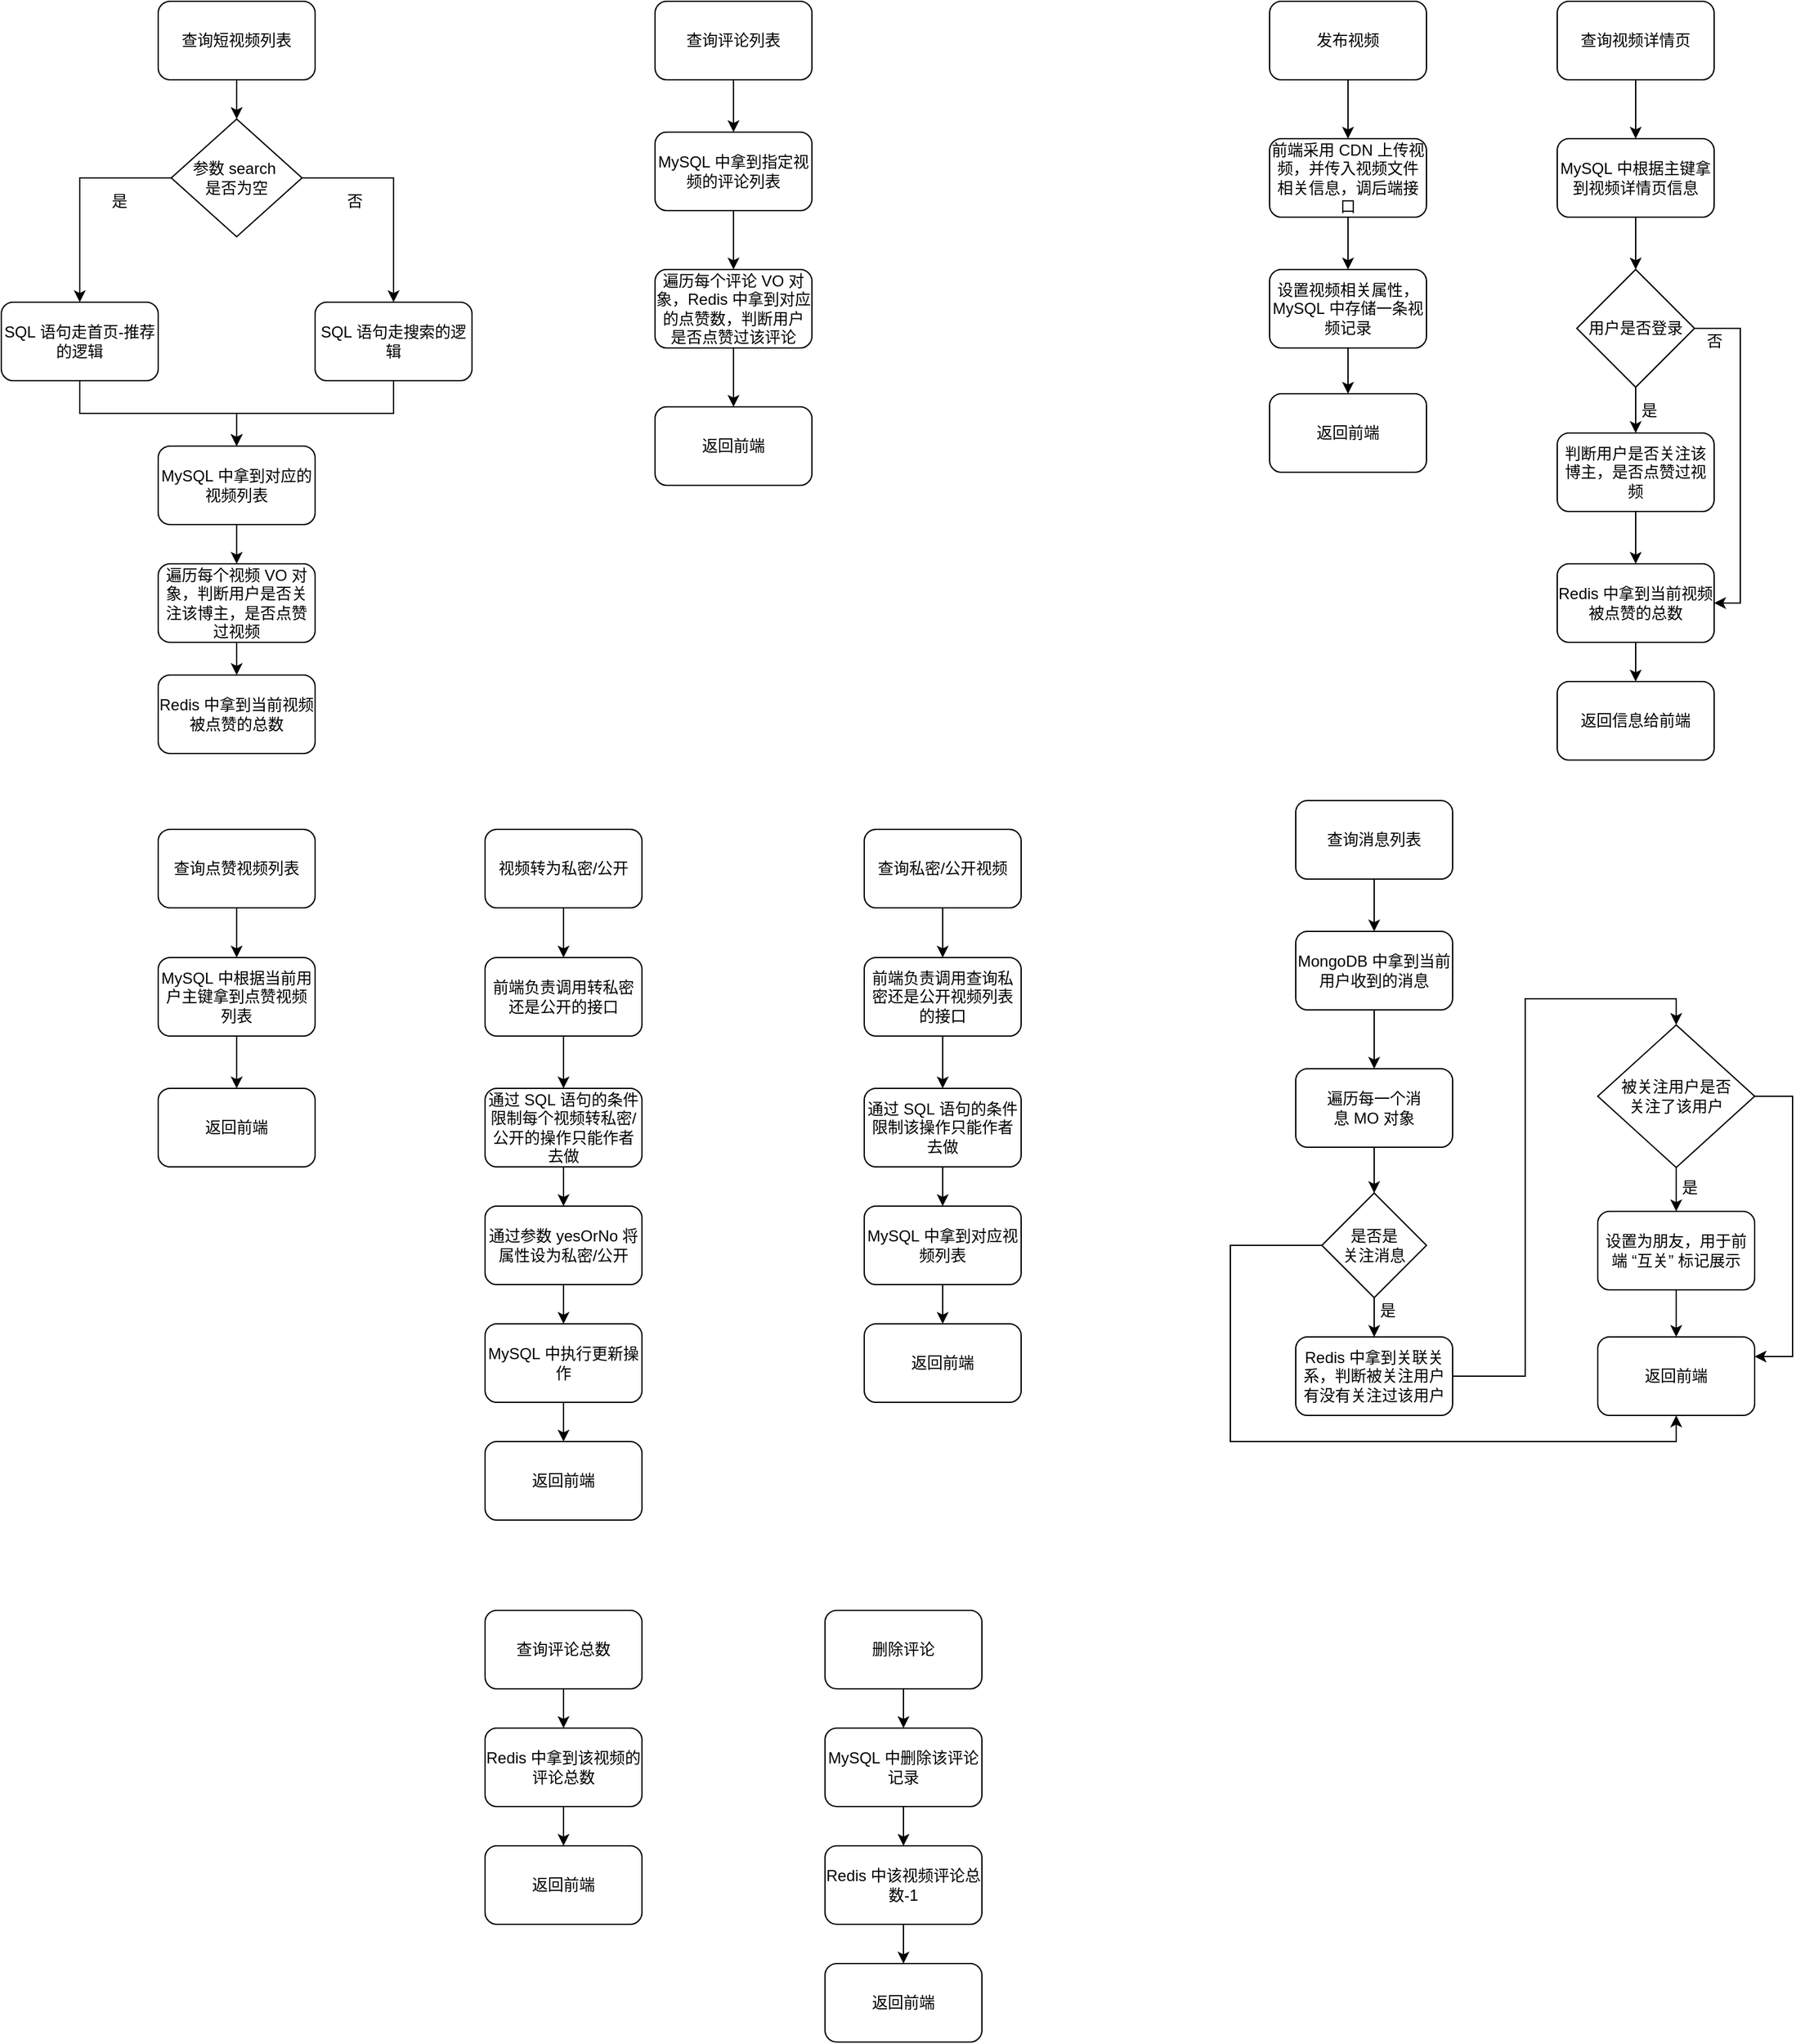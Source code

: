 <mxfile version="21.3.6" type="github">
  <diagram name="第 1 页" id="WXZ5FxBREvDLbD_KLT6q">
    <mxGraphModel dx="880" dy="452" grid="0" gridSize="10" guides="1" tooltips="1" connect="1" arrows="1" fold="1" page="1" pageScale="1" pageWidth="827" pageHeight="1169" math="0" shadow="0">
      <root>
        <mxCell id="0" />
        <mxCell id="1" parent="0" />
        <mxCell id="ibF3AnjWmkHCkzIqTZFg-5" value="" style="edgeStyle=orthogonalEdgeStyle;rounded=0;orthogonalLoop=1;jettySize=auto;html=1;" parent="1" source="ibF3AnjWmkHCkzIqTZFg-1" target="ibF3AnjWmkHCkzIqTZFg-4" edge="1">
          <mxGeometry relative="1" as="geometry" />
        </mxCell>
        <mxCell id="ibF3AnjWmkHCkzIqTZFg-1" value="查询短视频列表" style="rounded=1;whiteSpace=wrap;html=1;" parent="1" vertex="1">
          <mxGeometry x="140" y="40" width="120" height="60" as="geometry" />
        </mxCell>
        <mxCell id="ibF3AnjWmkHCkzIqTZFg-12" style="edgeStyle=orthogonalEdgeStyle;rounded=0;orthogonalLoop=1;jettySize=auto;html=1;" parent="1" source="ibF3AnjWmkHCkzIqTZFg-4" target="ibF3AnjWmkHCkzIqTZFg-8" edge="1">
          <mxGeometry relative="1" as="geometry" />
        </mxCell>
        <mxCell id="ibF3AnjWmkHCkzIqTZFg-13" style="edgeStyle=orthogonalEdgeStyle;rounded=0;orthogonalLoop=1;jettySize=auto;html=1;" parent="1" source="ibF3AnjWmkHCkzIqTZFg-4" target="ibF3AnjWmkHCkzIqTZFg-9" edge="1">
          <mxGeometry relative="1" as="geometry" />
        </mxCell>
        <mxCell id="ibF3AnjWmkHCkzIqTZFg-4" value="参数&amp;nbsp;search&amp;nbsp;&lt;br&gt;是否为空" style="rhombus;whiteSpace=wrap;html=1;" parent="1" vertex="1">
          <mxGeometry x="150" y="130" width="100" height="90" as="geometry" />
        </mxCell>
        <mxCell id="ibF3AnjWmkHCkzIqTZFg-17" style="edgeStyle=orthogonalEdgeStyle;rounded=0;orthogonalLoop=1;jettySize=auto;html=1;entryX=0.5;entryY=0;entryDx=0;entryDy=0;" parent="1" source="ibF3AnjWmkHCkzIqTZFg-8" target="ibF3AnjWmkHCkzIqTZFg-14" edge="1">
          <mxGeometry relative="1" as="geometry" />
        </mxCell>
        <mxCell id="ibF3AnjWmkHCkzIqTZFg-8" value="SQL&amp;nbsp;语句走首页-推荐的逻辑" style="rounded=1;whiteSpace=wrap;html=1;" parent="1" vertex="1">
          <mxGeometry x="20" y="270" width="120" height="60" as="geometry" />
        </mxCell>
        <mxCell id="ibF3AnjWmkHCkzIqTZFg-18" style="edgeStyle=orthogonalEdgeStyle;rounded=0;orthogonalLoop=1;jettySize=auto;html=1;entryX=0.5;entryY=0;entryDx=0;entryDy=0;" parent="1" source="ibF3AnjWmkHCkzIqTZFg-9" target="ibF3AnjWmkHCkzIqTZFg-14" edge="1">
          <mxGeometry relative="1" as="geometry" />
        </mxCell>
        <mxCell id="ibF3AnjWmkHCkzIqTZFg-9" value="SQL&amp;nbsp;语句走搜索的逻辑" style="rounded=1;whiteSpace=wrap;html=1;" parent="1" vertex="1">
          <mxGeometry x="260" y="270" width="120" height="60" as="geometry" />
        </mxCell>
        <mxCell id="ibF3AnjWmkHCkzIqTZFg-19" value="" style="edgeStyle=orthogonalEdgeStyle;rounded=0;orthogonalLoop=1;jettySize=auto;html=1;" parent="1" source="ibF3AnjWmkHCkzIqTZFg-14" target="ibF3AnjWmkHCkzIqTZFg-16" edge="1">
          <mxGeometry relative="1" as="geometry" />
        </mxCell>
        <mxCell id="ibF3AnjWmkHCkzIqTZFg-14" value="MySQL&amp;nbsp;中拿到对应的视频列表" style="rounded=1;whiteSpace=wrap;html=1;" parent="1" vertex="1">
          <mxGeometry x="140" y="380" width="120" height="60" as="geometry" />
        </mxCell>
        <mxCell id="ibF3AnjWmkHCkzIqTZFg-21" value="" style="edgeStyle=orthogonalEdgeStyle;rounded=0;orthogonalLoop=1;jettySize=auto;html=1;" parent="1" source="ibF3AnjWmkHCkzIqTZFg-16" target="ibF3AnjWmkHCkzIqTZFg-20" edge="1">
          <mxGeometry relative="1" as="geometry" />
        </mxCell>
        <mxCell id="ibF3AnjWmkHCkzIqTZFg-16" value="遍历每个视频&amp;nbsp;VO&amp;nbsp;对象，判断用户是否关注该博主，是否点赞过视频" style="whiteSpace=wrap;html=1;rounded=1;" parent="1" vertex="1">
          <mxGeometry x="140" y="470" width="120" height="60" as="geometry" />
        </mxCell>
        <mxCell id="ibF3AnjWmkHCkzIqTZFg-20" value="Redis&amp;nbsp;中拿到当前视频被点赞的总数" style="whiteSpace=wrap;html=1;rounded=1;" parent="1" vertex="1">
          <mxGeometry x="140" y="555" width="120" height="60" as="geometry" />
        </mxCell>
        <mxCell id="ibF3AnjWmkHCkzIqTZFg-22" value="是" style="text;html=1;align=center;verticalAlign=middle;resizable=0;points=[];autosize=1;strokeColor=none;fillColor=none;" parent="1" vertex="1">
          <mxGeometry x="90" y="178" width="40" height="30" as="geometry" />
        </mxCell>
        <mxCell id="ibF3AnjWmkHCkzIqTZFg-23" value="否" style="text;html=1;align=center;verticalAlign=middle;resizable=0;points=[];autosize=1;strokeColor=none;fillColor=none;" parent="1" vertex="1">
          <mxGeometry x="270" y="178" width="40" height="30" as="geometry" />
        </mxCell>
        <mxCell id="ibF3AnjWmkHCkzIqTZFg-27" value="" style="edgeStyle=orthogonalEdgeStyle;rounded=0;orthogonalLoop=1;jettySize=auto;html=1;" parent="1" source="ibF3AnjWmkHCkzIqTZFg-24" target="ibF3AnjWmkHCkzIqTZFg-25" edge="1">
          <mxGeometry relative="1" as="geometry" />
        </mxCell>
        <mxCell id="ibF3AnjWmkHCkzIqTZFg-24" value="查询评论列表" style="rounded=1;whiteSpace=wrap;html=1;" parent="1" vertex="1">
          <mxGeometry x="520" y="40" width="120" height="60" as="geometry" />
        </mxCell>
        <mxCell id="ibF3AnjWmkHCkzIqTZFg-28" value="" style="edgeStyle=orthogonalEdgeStyle;rounded=0;orthogonalLoop=1;jettySize=auto;html=1;" parent="1" source="ibF3AnjWmkHCkzIqTZFg-25" target="ibF3AnjWmkHCkzIqTZFg-26" edge="1">
          <mxGeometry relative="1" as="geometry" />
        </mxCell>
        <mxCell id="ibF3AnjWmkHCkzIqTZFg-25" value="MySQL&amp;nbsp;中拿到指定视频的评论列表" style="rounded=1;whiteSpace=wrap;html=1;" parent="1" vertex="1">
          <mxGeometry x="520" y="140" width="120" height="60" as="geometry" />
        </mxCell>
        <mxCell id="kGiAyPqXdgel3VKCv5bJ-2" value="" style="edgeStyle=orthogonalEdgeStyle;rounded=0;orthogonalLoop=1;jettySize=auto;html=1;" edge="1" parent="1" source="ibF3AnjWmkHCkzIqTZFg-26" target="kGiAyPqXdgel3VKCv5bJ-1">
          <mxGeometry relative="1" as="geometry" />
        </mxCell>
        <mxCell id="ibF3AnjWmkHCkzIqTZFg-26" value="遍历每个评论 VO&amp;nbsp;对象，Redis&amp;nbsp;中拿到对应的点赞数，判断用户是否点赞过该评论" style="whiteSpace=wrap;html=1;rounded=1;" parent="1" vertex="1">
          <mxGeometry x="520" y="245" width="120" height="60" as="geometry" />
        </mxCell>
        <mxCell id="Aljr57ed6nD0tev_MYhq-1" value="" style="edgeStyle=orthogonalEdgeStyle;rounded=0;orthogonalLoop=1;jettySize=auto;html=1;" parent="1" source="ibF3AnjWmkHCkzIqTZFg-29" target="ibF3AnjWmkHCkzIqTZFg-30" edge="1">
          <mxGeometry relative="1" as="geometry" />
        </mxCell>
        <mxCell id="ibF3AnjWmkHCkzIqTZFg-29" value="查询消息列表" style="rounded=1;whiteSpace=wrap;html=1;" parent="1" vertex="1">
          <mxGeometry x="1010" y="651" width="120" height="60" as="geometry" />
        </mxCell>
        <mxCell id="Aljr57ed6nD0tev_MYhq-2" value="" style="edgeStyle=orthogonalEdgeStyle;rounded=0;orthogonalLoop=1;jettySize=auto;html=1;" parent="1" source="ibF3AnjWmkHCkzIqTZFg-30" target="ibF3AnjWmkHCkzIqTZFg-31" edge="1">
          <mxGeometry relative="1" as="geometry" />
        </mxCell>
        <mxCell id="ibF3AnjWmkHCkzIqTZFg-30" value="MongoDB&amp;nbsp;中拿到当前用户收到的消息" style="rounded=1;whiteSpace=wrap;html=1;" parent="1" vertex="1">
          <mxGeometry x="1010" y="751" width="120" height="60" as="geometry" />
        </mxCell>
        <mxCell id="8bdIcVnPFg0Oljo9QeHm-77" value="" style="edgeStyle=orthogonalEdgeStyle;rounded=0;orthogonalLoop=1;jettySize=auto;html=1;" parent="1" source="ibF3AnjWmkHCkzIqTZFg-31" target="8bdIcVnPFg0Oljo9QeHm-66" edge="1">
          <mxGeometry relative="1" as="geometry" />
        </mxCell>
        <mxCell id="ibF3AnjWmkHCkzIqTZFg-31" value="遍历每一个消息&amp;nbsp;MO&amp;nbsp;对象" style="rounded=1;whiteSpace=wrap;html=1;" parent="1" vertex="1">
          <mxGeometry x="1010" y="856" width="120" height="60" as="geometry" />
        </mxCell>
        <mxCell id="8bdIcVnPFg0Oljo9QeHm-5" value="" style="edgeStyle=orthogonalEdgeStyle;rounded=0;orthogonalLoop=1;jettySize=auto;html=1;" parent="1" source="8bdIcVnPFg0Oljo9QeHm-2" target="8bdIcVnPFg0Oljo9QeHm-3" edge="1">
          <mxGeometry relative="1" as="geometry" />
        </mxCell>
        <mxCell id="8bdIcVnPFg0Oljo9QeHm-2" value="查询点赞视频列表" style="rounded=1;whiteSpace=wrap;html=1;" parent="1" vertex="1">
          <mxGeometry x="140" y="673" width="120" height="60" as="geometry" />
        </mxCell>
        <mxCell id="8bdIcVnPFg0Oljo9QeHm-6" value="" style="edgeStyle=orthogonalEdgeStyle;rounded=0;orthogonalLoop=1;jettySize=auto;html=1;" parent="1" source="8bdIcVnPFg0Oljo9QeHm-3" target="8bdIcVnPFg0Oljo9QeHm-4" edge="1">
          <mxGeometry relative="1" as="geometry" />
        </mxCell>
        <mxCell id="8bdIcVnPFg0Oljo9QeHm-3" value="MySQL&amp;nbsp;中根据当前用户主键拿到点赞视频列表" style="rounded=1;whiteSpace=wrap;html=1;" parent="1" vertex="1">
          <mxGeometry x="140" y="771" width="120" height="60" as="geometry" />
        </mxCell>
        <mxCell id="8bdIcVnPFg0Oljo9QeHm-4" value="返回前端" style="rounded=1;whiteSpace=wrap;html=1;" parent="1" vertex="1">
          <mxGeometry x="140" y="871" width="120" height="60" as="geometry" />
        </mxCell>
        <mxCell id="8bdIcVnPFg0Oljo9QeHm-11" value="" style="edgeStyle=orthogonalEdgeStyle;rounded=0;orthogonalLoop=1;jettySize=auto;html=1;" parent="1" source="8bdIcVnPFg0Oljo9QeHm-7" target="8bdIcVnPFg0Oljo9QeHm-8" edge="1">
          <mxGeometry relative="1" as="geometry" />
        </mxCell>
        <mxCell id="8bdIcVnPFg0Oljo9QeHm-7" value="发布视频" style="rounded=1;whiteSpace=wrap;html=1;" parent="1" vertex="1">
          <mxGeometry x="990" y="40" width="120" height="60" as="geometry" />
        </mxCell>
        <mxCell id="8bdIcVnPFg0Oljo9QeHm-12" value="" style="edgeStyle=orthogonalEdgeStyle;rounded=0;orthogonalLoop=1;jettySize=auto;html=1;" parent="1" source="8bdIcVnPFg0Oljo9QeHm-8" target="8bdIcVnPFg0Oljo9QeHm-9" edge="1">
          <mxGeometry relative="1" as="geometry" />
        </mxCell>
        <mxCell id="8bdIcVnPFg0Oljo9QeHm-8" value="前端采用&amp;nbsp;CDN&amp;nbsp;上传视频，并传入视频文件相关信息，调后端接口" style="rounded=1;whiteSpace=wrap;html=1;" parent="1" vertex="1">
          <mxGeometry x="990" y="145" width="120" height="60" as="geometry" />
        </mxCell>
        <mxCell id="8bdIcVnPFg0Oljo9QeHm-14" value="" style="edgeStyle=orthogonalEdgeStyle;rounded=0;orthogonalLoop=1;jettySize=auto;html=1;" parent="1" source="8bdIcVnPFg0Oljo9QeHm-9" target="8bdIcVnPFg0Oljo9QeHm-13" edge="1">
          <mxGeometry relative="1" as="geometry" />
        </mxCell>
        <mxCell id="8bdIcVnPFg0Oljo9QeHm-9" value="设置视频相关属性，MySQL&amp;nbsp;中存储一条视频记录" style="rounded=1;whiteSpace=wrap;html=1;" parent="1" vertex="1">
          <mxGeometry x="990" y="245" width="120" height="60" as="geometry" />
        </mxCell>
        <mxCell id="8bdIcVnPFg0Oljo9QeHm-13" value="返回前端" style="rounded=1;whiteSpace=wrap;html=1;" parent="1" vertex="1">
          <mxGeometry x="990" y="340" width="120" height="60" as="geometry" />
        </mxCell>
        <mxCell id="8bdIcVnPFg0Oljo9QeHm-28" value="" style="edgeStyle=orthogonalEdgeStyle;rounded=0;orthogonalLoop=1;jettySize=auto;html=1;" parent="1" source="8bdIcVnPFg0Oljo9QeHm-15" target="8bdIcVnPFg0Oljo9QeHm-16" edge="1">
          <mxGeometry relative="1" as="geometry" />
        </mxCell>
        <mxCell id="8bdIcVnPFg0Oljo9QeHm-15" value="查询视频详情页" style="rounded=1;whiteSpace=wrap;html=1;" parent="1" vertex="1">
          <mxGeometry x="1210" y="40" width="120" height="60" as="geometry" />
        </mxCell>
        <mxCell id="8bdIcVnPFg0Oljo9QeHm-18" value="" style="edgeStyle=orthogonalEdgeStyle;rounded=0;orthogonalLoop=1;jettySize=auto;html=1;" parent="1" source="8bdIcVnPFg0Oljo9QeHm-16" target="8bdIcVnPFg0Oljo9QeHm-17" edge="1">
          <mxGeometry relative="1" as="geometry" />
        </mxCell>
        <mxCell id="8bdIcVnPFg0Oljo9QeHm-16" value="MySQL&amp;nbsp;中根据主键拿到视频详情页信息" style="rounded=1;whiteSpace=wrap;html=1;" parent="1" vertex="1">
          <mxGeometry x="1210" y="145" width="120" height="60" as="geometry" />
        </mxCell>
        <mxCell id="8bdIcVnPFg0Oljo9QeHm-21" value="" style="edgeStyle=orthogonalEdgeStyle;rounded=0;orthogonalLoop=1;jettySize=auto;html=1;" parent="1" source="8bdIcVnPFg0Oljo9QeHm-17" target="8bdIcVnPFg0Oljo9QeHm-19" edge="1">
          <mxGeometry relative="1" as="geometry" />
        </mxCell>
        <mxCell id="8bdIcVnPFg0Oljo9QeHm-23" style="edgeStyle=orthogonalEdgeStyle;rounded=0;orthogonalLoop=1;jettySize=auto;html=1;entryX=1;entryY=0.5;entryDx=0;entryDy=0;" parent="1" source="8bdIcVnPFg0Oljo9QeHm-17" target="8bdIcVnPFg0Oljo9QeHm-20" edge="1">
          <mxGeometry relative="1" as="geometry">
            <Array as="points">
              <mxPoint x="1350" y="290" />
              <mxPoint x="1350" y="500" />
            </Array>
          </mxGeometry>
        </mxCell>
        <mxCell id="8bdIcVnPFg0Oljo9QeHm-17" value="用户是否登录" style="rhombus;whiteSpace=wrap;html=1;" parent="1" vertex="1">
          <mxGeometry x="1225" y="245" width="90" height="90" as="geometry" />
        </mxCell>
        <mxCell id="8bdIcVnPFg0Oljo9QeHm-22" value="" style="edgeStyle=orthogonalEdgeStyle;rounded=0;orthogonalLoop=1;jettySize=auto;html=1;" parent="1" source="8bdIcVnPFg0Oljo9QeHm-19" target="8bdIcVnPFg0Oljo9QeHm-20" edge="1">
          <mxGeometry relative="1" as="geometry" />
        </mxCell>
        <mxCell id="8bdIcVnPFg0Oljo9QeHm-19" value="判断用户是否关注该博主，是否点赞过视频" style="rounded=1;whiteSpace=wrap;html=1;" parent="1" vertex="1">
          <mxGeometry x="1210" y="370" width="120" height="60" as="geometry" />
        </mxCell>
        <mxCell id="8bdIcVnPFg0Oljo9QeHm-27" value="" style="edgeStyle=orthogonalEdgeStyle;rounded=0;orthogonalLoop=1;jettySize=auto;html=1;" parent="1" source="8bdIcVnPFg0Oljo9QeHm-20" target="8bdIcVnPFg0Oljo9QeHm-26" edge="1">
          <mxGeometry relative="1" as="geometry" />
        </mxCell>
        <mxCell id="8bdIcVnPFg0Oljo9QeHm-20" value="Redis&amp;nbsp;中拿到当前视频被点赞的总数" style="whiteSpace=wrap;html=1;rounded=1;" parent="1" vertex="1">
          <mxGeometry x="1210" y="470" width="120" height="60" as="geometry" />
        </mxCell>
        <mxCell id="8bdIcVnPFg0Oljo9QeHm-24" value="是" style="text;html=1;align=center;verticalAlign=middle;resizable=0;points=[];autosize=1;strokeColor=none;fillColor=none;" parent="1" vertex="1">
          <mxGeometry x="1260" y="338" width="40" height="30" as="geometry" />
        </mxCell>
        <mxCell id="8bdIcVnPFg0Oljo9QeHm-25" value="否" style="text;html=1;align=center;verticalAlign=middle;resizable=0;points=[];autosize=1;strokeColor=none;fillColor=none;" parent="1" vertex="1">
          <mxGeometry x="1310" y="285" width="40" height="30" as="geometry" />
        </mxCell>
        <mxCell id="8bdIcVnPFg0Oljo9QeHm-26" value="返回信息给前端" style="whiteSpace=wrap;html=1;rounded=1;" parent="1" vertex="1">
          <mxGeometry x="1210" y="560" width="120" height="60" as="geometry" />
        </mxCell>
        <mxCell id="8bdIcVnPFg0Oljo9QeHm-31" value="" style="edgeStyle=orthogonalEdgeStyle;rounded=0;orthogonalLoop=1;jettySize=auto;html=1;" parent="1" source="8bdIcVnPFg0Oljo9QeHm-29" target="8bdIcVnPFg0Oljo9QeHm-30" edge="1">
          <mxGeometry relative="1" as="geometry" />
        </mxCell>
        <mxCell id="8bdIcVnPFg0Oljo9QeHm-29" value="视频转为私密/公开" style="rounded=1;whiteSpace=wrap;html=1;" parent="1" vertex="1">
          <mxGeometry x="390" y="673" width="120" height="60" as="geometry" />
        </mxCell>
        <mxCell id="8bdIcVnPFg0Oljo9QeHm-37" value="" style="edgeStyle=orthogonalEdgeStyle;rounded=0;orthogonalLoop=1;jettySize=auto;html=1;" parent="1" source="8bdIcVnPFg0Oljo9QeHm-30" target="8bdIcVnPFg0Oljo9QeHm-34" edge="1">
          <mxGeometry relative="1" as="geometry" />
        </mxCell>
        <mxCell id="8bdIcVnPFg0Oljo9QeHm-30" value="前端负责调用转私密还是公开的接口" style="rounded=1;whiteSpace=wrap;html=1;" parent="1" vertex="1">
          <mxGeometry x="390" y="771" width="120" height="60" as="geometry" />
        </mxCell>
        <mxCell id="8bdIcVnPFg0Oljo9QeHm-42" value="" style="edgeStyle=orthogonalEdgeStyle;rounded=0;orthogonalLoop=1;jettySize=auto;html=1;" parent="1" source="8bdIcVnPFg0Oljo9QeHm-33" target="8bdIcVnPFg0Oljo9QeHm-35" edge="1">
          <mxGeometry relative="1" as="geometry" />
        </mxCell>
        <mxCell id="8bdIcVnPFg0Oljo9QeHm-33" value="通过参数&amp;nbsp;yesOrNo 将属性设为私密/公开" style="rounded=1;whiteSpace=wrap;html=1;" parent="1" vertex="1">
          <mxGeometry x="390" y="961" width="120" height="60" as="geometry" />
        </mxCell>
        <mxCell id="8bdIcVnPFg0Oljo9QeHm-41" value="" style="edgeStyle=orthogonalEdgeStyle;rounded=0;orthogonalLoop=1;jettySize=auto;html=1;" parent="1" source="8bdIcVnPFg0Oljo9QeHm-34" target="8bdIcVnPFg0Oljo9QeHm-33" edge="1">
          <mxGeometry relative="1" as="geometry" />
        </mxCell>
        <mxCell id="8bdIcVnPFg0Oljo9QeHm-34" value="通过&amp;nbsp;SQL&amp;nbsp;语句的条件限制每个视频转私密/公开的操作只能作者去做" style="rounded=1;whiteSpace=wrap;html=1;" parent="1" vertex="1">
          <mxGeometry x="390" y="871" width="120" height="60" as="geometry" />
        </mxCell>
        <mxCell id="8bdIcVnPFg0Oljo9QeHm-43" value="" style="edgeStyle=orthogonalEdgeStyle;rounded=0;orthogonalLoop=1;jettySize=auto;html=1;" parent="1" source="8bdIcVnPFg0Oljo9QeHm-35" target="8bdIcVnPFg0Oljo9QeHm-36" edge="1">
          <mxGeometry relative="1" as="geometry" />
        </mxCell>
        <mxCell id="8bdIcVnPFg0Oljo9QeHm-35" value="MySQL&amp;nbsp;中执行更新操作" style="rounded=1;whiteSpace=wrap;html=1;" parent="1" vertex="1">
          <mxGeometry x="390" y="1051" width="120" height="60" as="geometry" />
        </mxCell>
        <mxCell id="8bdIcVnPFg0Oljo9QeHm-36" value="返回前端" style="rounded=1;whiteSpace=wrap;html=1;" parent="1" vertex="1">
          <mxGeometry x="390" y="1141" width="120" height="60" as="geometry" />
        </mxCell>
        <mxCell id="8bdIcVnPFg0Oljo9QeHm-49" value="" style="edgeStyle=orthogonalEdgeStyle;rounded=0;orthogonalLoop=1;jettySize=auto;html=1;" parent="1" source="8bdIcVnPFg0Oljo9QeHm-44" target="8bdIcVnPFg0Oljo9QeHm-45" edge="1">
          <mxGeometry relative="1" as="geometry" />
        </mxCell>
        <mxCell id="8bdIcVnPFg0Oljo9QeHm-44" value="查询私密/公开视频" style="rounded=1;whiteSpace=wrap;html=1;" parent="1" vertex="1">
          <mxGeometry x="680" y="673" width="120" height="60" as="geometry" />
        </mxCell>
        <mxCell id="8bdIcVnPFg0Oljo9QeHm-50" value="" style="edgeStyle=orthogonalEdgeStyle;rounded=0;orthogonalLoop=1;jettySize=auto;html=1;" parent="1" source="8bdIcVnPFg0Oljo9QeHm-45" target="8bdIcVnPFg0Oljo9QeHm-46" edge="1">
          <mxGeometry relative="1" as="geometry" />
        </mxCell>
        <mxCell id="8bdIcVnPFg0Oljo9QeHm-45" value="前端负责调用查询私密还是公开视频列表的接口" style="rounded=1;whiteSpace=wrap;html=1;" parent="1" vertex="1">
          <mxGeometry x="680" y="771" width="120" height="60" as="geometry" />
        </mxCell>
        <mxCell id="8bdIcVnPFg0Oljo9QeHm-51" value="" style="edgeStyle=orthogonalEdgeStyle;rounded=0;orthogonalLoop=1;jettySize=auto;html=1;" parent="1" source="8bdIcVnPFg0Oljo9QeHm-46" target="8bdIcVnPFg0Oljo9QeHm-47" edge="1">
          <mxGeometry relative="1" as="geometry" />
        </mxCell>
        <mxCell id="8bdIcVnPFg0Oljo9QeHm-46" value="通过&amp;nbsp;SQL&amp;nbsp;语句的条件限制该操作只能作者去做" style="rounded=1;whiteSpace=wrap;html=1;" parent="1" vertex="1">
          <mxGeometry x="680" y="871" width="120" height="60" as="geometry" />
        </mxCell>
        <mxCell id="8bdIcVnPFg0Oljo9QeHm-52" value="" style="edgeStyle=orthogonalEdgeStyle;rounded=0;orthogonalLoop=1;jettySize=auto;html=1;" parent="1" source="8bdIcVnPFg0Oljo9QeHm-47" target="8bdIcVnPFg0Oljo9QeHm-48" edge="1">
          <mxGeometry relative="1" as="geometry" />
        </mxCell>
        <mxCell id="8bdIcVnPFg0Oljo9QeHm-47" value="MySQL&amp;nbsp;中拿到对应视频列表" style="rounded=1;whiteSpace=wrap;html=1;" parent="1" vertex="1">
          <mxGeometry x="680" y="961" width="120" height="60" as="geometry" />
        </mxCell>
        <mxCell id="8bdIcVnPFg0Oljo9QeHm-48" value="返回前端" style="rounded=1;whiteSpace=wrap;html=1;" parent="1" vertex="1">
          <mxGeometry x="680" y="1051" width="120" height="60" as="geometry" />
        </mxCell>
        <mxCell id="8bdIcVnPFg0Oljo9QeHm-56" value="" style="edgeStyle=orthogonalEdgeStyle;rounded=0;orthogonalLoop=1;jettySize=auto;html=1;" parent="1" source="8bdIcVnPFg0Oljo9QeHm-53" target="8bdIcVnPFg0Oljo9QeHm-54" edge="1">
          <mxGeometry relative="1" as="geometry" />
        </mxCell>
        <mxCell id="8bdIcVnPFg0Oljo9QeHm-53" value="查询评论总数" style="rounded=1;whiteSpace=wrap;html=1;" parent="1" vertex="1">
          <mxGeometry x="390" y="1270" width="120" height="60" as="geometry" />
        </mxCell>
        <mxCell id="8bdIcVnPFg0Oljo9QeHm-57" value="" style="edgeStyle=orthogonalEdgeStyle;rounded=0;orthogonalLoop=1;jettySize=auto;html=1;" parent="1" source="8bdIcVnPFg0Oljo9QeHm-54" target="8bdIcVnPFg0Oljo9QeHm-55" edge="1">
          <mxGeometry relative="1" as="geometry" />
        </mxCell>
        <mxCell id="8bdIcVnPFg0Oljo9QeHm-54" value="Redis&amp;nbsp;中拿到该视频的评论总数" style="rounded=1;whiteSpace=wrap;html=1;" parent="1" vertex="1">
          <mxGeometry x="390" y="1360" width="120" height="60" as="geometry" />
        </mxCell>
        <mxCell id="8bdIcVnPFg0Oljo9QeHm-55" value="返回前端" style="rounded=1;whiteSpace=wrap;html=1;" parent="1" vertex="1">
          <mxGeometry x="390" y="1450" width="120" height="60" as="geometry" />
        </mxCell>
        <mxCell id="8bdIcVnPFg0Oljo9QeHm-62" value="" style="edgeStyle=orthogonalEdgeStyle;rounded=0;orthogonalLoop=1;jettySize=auto;html=1;" parent="1" source="8bdIcVnPFg0Oljo9QeHm-58" target="8bdIcVnPFg0Oljo9QeHm-59" edge="1">
          <mxGeometry relative="1" as="geometry" />
        </mxCell>
        <mxCell id="8bdIcVnPFg0Oljo9QeHm-58" value="删除评论" style="rounded=1;whiteSpace=wrap;html=1;" parent="1" vertex="1">
          <mxGeometry x="650" y="1270" width="120" height="60" as="geometry" />
        </mxCell>
        <mxCell id="8bdIcVnPFg0Oljo9QeHm-63" value="" style="edgeStyle=orthogonalEdgeStyle;rounded=0;orthogonalLoop=1;jettySize=auto;html=1;" parent="1" source="8bdIcVnPFg0Oljo9QeHm-59" target="8bdIcVnPFg0Oljo9QeHm-60" edge="1">
          <mxGeometry relative="1" as="geometry" />
        </mxCell>
        <mxCell id="8bdIcVnPFg0Oljo9QeHm-59" value="MySQL&amp;nbsp;中删除该评论记录" style="rounded=1;whiteSpace=wrap;html=1;" parent="1" vertex="1">
          <mxGeometry x="650" y="1360" width="120" height="60" as="geometry" />
        </mxCell>
        <mxCell id="8bdIcVnPFg0Oljo9QeHm-64" value="" style="edgeStyle=orthogonalEdgeStyle;rounded=0;orthogonalLoop=1;jettySize=auto;html=1;" parent="1" source="8bdIcVnPFg0Oljo9QeHm-60" target="8bdIcVnPFg0Oljo9QeHm-61" edge="1">
          <mxGeometry relative="1" as="geometry" />
        </mxCell>
        <mxCell id="8bdIcVnPFg0Oljo9QeHm-60" value="Redis&amp;nbsp;中该视频评论总数-1" style="rounded=1;whiteSpace=wrap;html=1;" parent="1" vertex="1">
          <mxGeometry x="650" y="1450" width="120" height="60" as="geometry" />
        </mxCell>
        <mxCell id="8bdIcVnPFg0Oljo9QeHm-61" value="返回前端" style="rounded=1;whiteSpace=wrap;html=1;" parent="1" vertex="1">
          <mxGeometry x="650" y="1540" width="120" height="60" as="geometry" />
        </mxCell>
        <mxCell id="8bdIcVnPFg0Oljo9QeHm-79" value="" style="edgeStyle=orthogonalEdgeStyle;rounded=0;orthogonalLoop=1;jettySize=auto;html=1;" parent="1" source="8bdIcVnPFg0Oljo9QeHm-66" target="8bdIcVnPFg0Oljo9QeHm-67" edge="1">
          <mxGeometry relative="1" as="geometry" />
        </mxCell>
        <mxCell id="ycCjdy8u99U21YpWuL6y-4" style="edgeStyle=orthogonalEdgeStyle;rounded=0;orthogonalLoop=1;jettySize=auto;html=1;entryX=0.5;entryY=1;entryDx=0;entryDy=0;" parent="1" source="8bdIcVnPFg0Oljo9QeHm-66" target="8bdIcVnPFg0Oljo9QeHm-83" edge="1">
          <mxGeometry relative="1" as="geometry">
            <Array as="points">
              <mxPoint x="960" y="991" />
              <mxPoint x="960" y="1141" />
              <mxPoint x="1301" y="1141" />
            </Array>
          </mxGeometry>
        </mxCell>
        <mxCell id="8bdIcVnPFg0Oljo9QeHm-66" value="是否是&lt;br&gt;关注消息" style="rhombus;whiteSpace=wrap;html=1;" parent="1" vertex="1">
          <mxGeometry x="1030" y="951" width="80" height="80" as="geometry" />
        </mxCell>
        <mxCell id="ycCjdy8u99U21YpWuL6y-1" style="edgeStyle=orthogonalEdgeStyle;rounded=0;orthogonalLoop=1;jettySize=auto;html=1;entryX=0.5;entryY=0;entryDx=0;entryDy=0;" parent="1" source="8bdIcVnPFg0Oljo9QeHm-67" target="8bdIcVnPFg0Oljo9QeHm-69" edge="1">
          <mxGeometry relative="1" as="geometry" />
        </mxCell>
        <mxCell id="8bdIcVnPFg0Oljo9QeHm-67" value="Redis&amp;nbsp;中拿到关联关系，判断被关注用户有没有关注过该用户" style="rounded=1;whiteSpace=wrap;html=1;" parent="1" vertex="1">
          <mxGeometry x="1010" y="1061" width="120" height="60" as="geometry" />
        </mxCell>
        <mxCell id="8bdIcVnPFg0Oljo9QeHm-82" value="" style="edgeStyle=orthogonalEdgeStyle;rounded=0;orthogonalLoop=1;jettySize=auto;html=1;" parent="1" source="8bdIcVnPFg0Oljo9QeHm-69" target="8bdIcVnPFg0Oljo9QeHm-81" edge="1">
          <mxGeometry relative="1" as="geometry" />
        </mxCell>
        <mxCell id="ycCjdy8u99U21YpWuL6y-3" style="edgeStyle=orthogonalEdgeStyle;rounded=0;orthogonalLoop=1;jettySize=auto;html=1;entryX=1;entryY=0.25;entryDx=0;entryDy=0;" parent="1" source="8bdIcVnPFg0Oljo9QeHm-69" target="8bdIcVnPFg0Oljo9QeHm-83" edge="1">
          <mxGeometry relative="1" as="geometry">
            <Array as="points">
              <mxPoint x="1390" y="877" />
              <mxPoint x="1390" y="1076" />
            </Array>
          </mxGeometry>
        </mxCell>
        <mxCell id="8bdIcVnPFg0Oljo9QeHm-69" value="被关注用户是否&lt;br&gt;关注了该用户" style="rhombus;whiteSpace=wrap;html=1;" parent="1" vertex="1">
          <mxGeometry x="1241" y="822.5" width="120" height="109" as="geometry" />
        </mxCell>
        <mxCell id="8bdIcVnPFg0Oljo9QeHm-84" value="" style="edgeStyle=orthogonalEdgeStyle;rounded=0;orthogonalLoop=1;jettySize=auto;html=1;" parent="1" source="8bdIcVnPFg0Oljo9QeHm-81" target="8bdIcVnPFg0Oljo9QeHm-83" edge="1">
          <mxGeometry relative="1" as="geometry" />
        </mxCell>
        <mxCell id="8bdIcVnPFg0Oljo9QeHm-81" value="设置为朋友，用于前端 “互关”&amp;nbsp;标记展示" style="rounded=1;whiteSpace=wrap;html=1;" parent="1" vertex="1">
          <mxGeometry x="1241" y="965" width="120" height="60" as="geometry" />
        </mxCell>
        <mxCell id="8bdIcVnPFg0Oljo9QeHm-83" value="返回前端" style="rounded=1;whiteSpace=wrap;html=1;" parent="1" vertex="1">
          <mxGeometry x="1241" y="1061" width="120" height="60" as="geometry" />
        </mxCell>
        <mxCell id="8bdIcVnPFg0Oljo9QeHm-87" value="是" style="text;html=1;align=center;verticalAlign=middle;resizable=0;points=[];autosize=1;strokeColor=none;fillColor=none;" parent="1" vertex="1">
          <mxGeometry x="1060" y="1026" width="40" height="30" as="geometry" />
        </mxCell>
        <mxCell id="8bdIcVnPFg0Oljo9QeHm-92" value="是" style="text;html=1;align=center;verticalAlign=middle;resizable=0;points=[];autosize=1;strokeColor=none;fillColor=none;" parent="1" vertex="1">
          <mxGeometry x="1291" y="931.5" width="40" height="30" as="geometry" />
        </mxCell>
        <mxCell id="kGiAyPqXdgel3VKCv5bJ-1" value="返回前端" style="whiteSpace=wrap;html=1;rounded=1;" vertex="1" parent="1">
          <mxGeometry x="520" y="350" width="120" height="60" as="geometry" />
        </mxCell>
      </root>
    </mxGraphModel>
  </diagram>
</mxfile>
